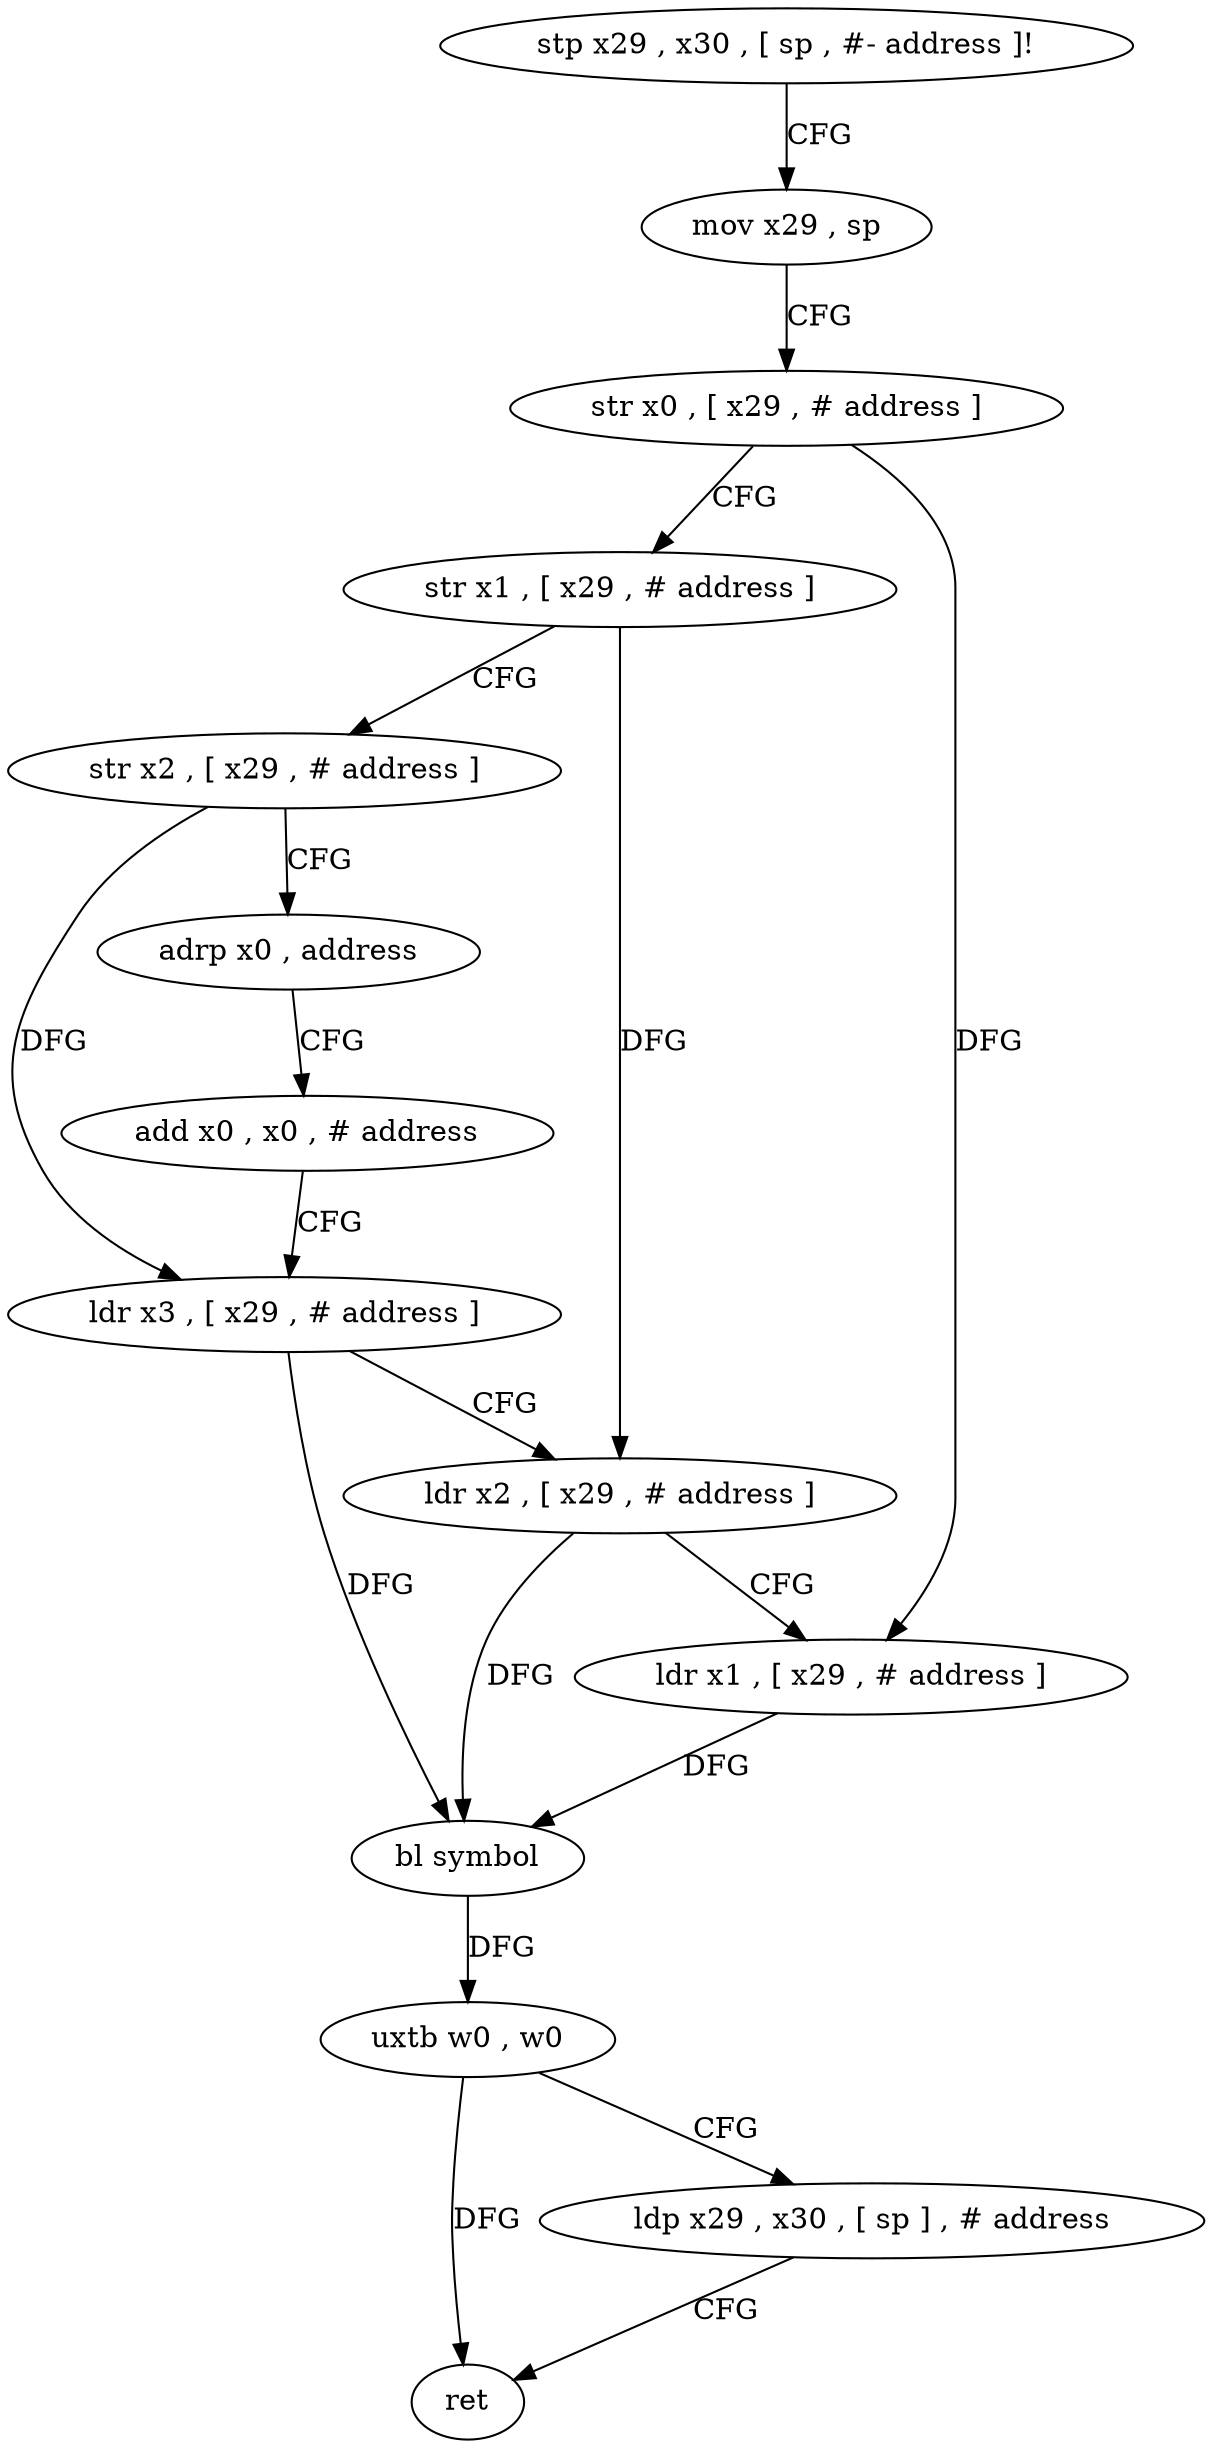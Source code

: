 digraph "func" {
"4265132" [label = "stp x29 , x30 , [ sp , #- address ]!" ]
"4265136" [label = "mov x29 , sp" ]
"4265140" [label = "str x0 , [ x29 , # address ]" ]
"4265144" [label = "str x1 , [ x29 , # address ]" ]
"4265148" [label = "str x2 , [ x29 , # address ]" ]
"4265152" [label = "adrp x0 , address" ]
"4265156" [label = "add x0 , x0 , # address" ]
"4265160" [label = "ldr x3 , [ x29 , # address ]" ]
"4265164" [label = "ldr x2 , [ x29 , # address ]" ]
"4265168" [label = "ldr x1 , [ x29 , # address ]" ]
"4265172" [label = "bl symbol" ]
"4265176" [label = "uxtb w0 , w0" ]
"4265180" [label = "ldp x29 , x30 , [ sp ] , # address" ]
"4265184" [label = "ret" ]
"4265132" -> "4265136" [ label = "CFG" ]
"4265136" -> "4265140" [ label = "CFG" ]
"4265140" -> "4265144" [ label = "CFG" ]
"4265140" -> "4265168" [ label = "DFG" ]
"4265144" -> "4265148" [ label = "CFG" ]
"4265144" -> "4265164" [ label = "DFG" ]
"4265148" -> "4265152" [ label = "CFG" ]
"4265148" -> "4265160" [ label = "DFG" ]
"4265152" -> "4265156" [ label = "CFG" ]
"4265156" -> "4265160" [ label = "CFG" ]
"4265160" -> "4265164" [ label = "CFG" ]
"4265160" -> "4265172" [ label = "DFG" ]
"4265164" -> "4265168" [ label = "CFG" ]
"4265164" -> "4265172" [ label = "DFG" ]
"4265168" -> "4265172" [ label = "DFG" ]
"4265172" -> "4265176" [ label = "DFG" ]
"4265176" -> "4265180" [ label = "CFG" ]
"4265176" -> "4265184" [ label = "DFG" ]
"4265180" -> "4265184" [ label = "CFG" ]
}
